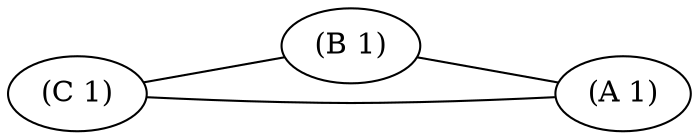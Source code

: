digraph G {
size="10,10";concentrate=true;rankdir=LR;edge[dir=none];ranksep="0.9";
clusterrank=global;
subgraph clusterSTORY {
label = "STORY"; color=black;
edge[dir=none];
B2 [label="(B 1)"];
B1 [label="(A 1)"];
}
subgraph clusterSELFGOAL {
label = "SELF.GOAL"; color=black;
edge[dir=none];
}
subgraph clusterSELFINTENTIONS {
label = "SELF.INTENTIONS"; color=black;
edge[dir=none];
}
subgraph clusterSELF {
label = "SELF"; color=black;
edge[dir=none];
B3 [label="(C 1)"];
}
B2 -> B1;
B3 -> B1;
B3 -> B2;
}

